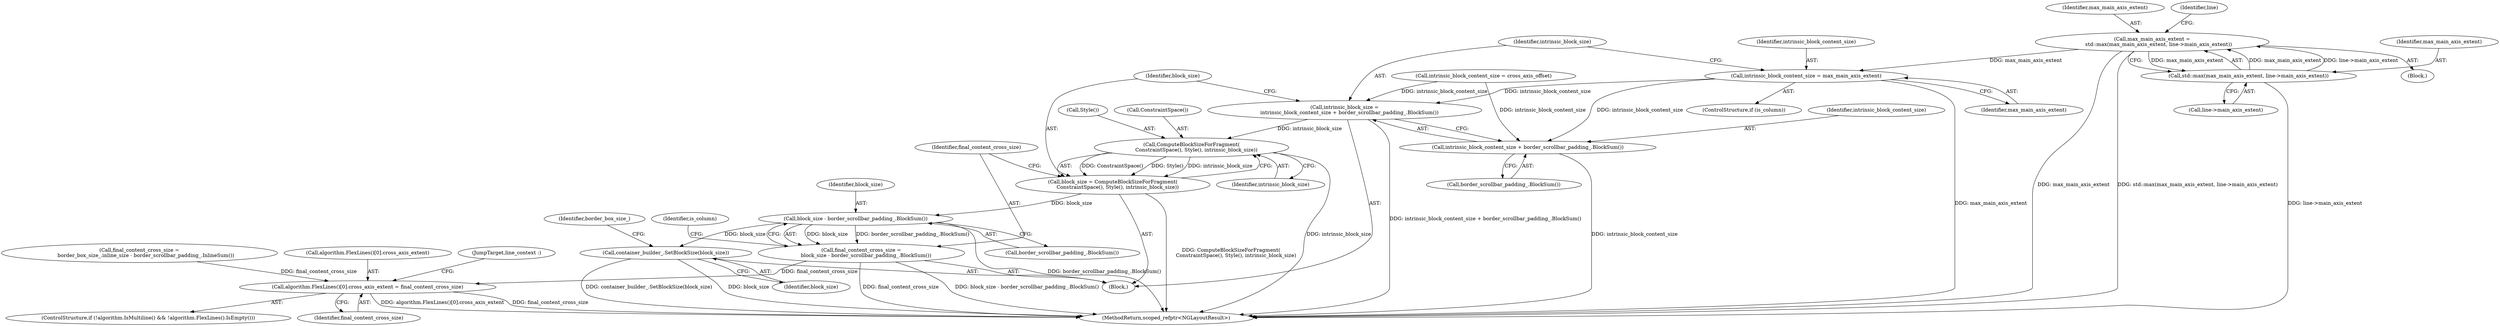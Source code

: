 digraph "0_Chrome_69ec52bd0b32622770a25952386596ccb4ad6434@API" {
"1000473" [label="(Call,max_main_axis_extent =\n        std::max(max_main_axis_extent, line->main_axis_extent))"];
"1000475" [label="(Call,std::max(max_main_axis_extent, line->main_axis_extent))"];
"1000473" [label="(Call,max_main_axis_extent =\n        std::max(max_main_axis_extent, line->main_axis_extent))"];
"1000486" [label="(Call,intrinsic_block_content_size = max_main_axis_extent)"];
"1000490" [label="(Call,intrinsic_block_size =\n      intrinsic_block_content_size + border_scrollbar_padding_.BlockSum())"];
"1000498" [label="(Call,ComputeBlockSizeForFragment(\n      ConstraintSpace(), Style(), intrinsic_block_size))"];
"1000496" [label="(Call,block_size = ComputeBlockSizeForFragment(\n      ConstraintSpace(), Style(), intrinsic_block_size))"];
"1000505" [label="(Call,block_size - border_scrollbar_padding_.BlockSum())"];
"1000503" [label="(Call,final_content_cross_size =\n      block_size - border_scrollbar_padding_.BlockSum())"];
"1000524" [label="(Call,algorithm.FlexLines()[0].cross_axis_extent = final_content_cross_size)"];
"1000594" [label="(Call,container_builder_.SetBlockSize(block_size))"];
"1000492" [label="(Call,intrinsic_block_content_size + border_scrollbar_padding_.BlockSum())"];
"1000347" [label="(Block,)"];
"1000594" [label="(Call,container_builder_.SetBlockSize(block_size))"];
"1000476" [label="(Identifier,max_main_axis_extent)"];
"1000490" [label="(Call,intrinsic_block_size =\n      intrinsic_block_content_size + border_scrollbar_padding_.BlockSum())"];
"1000504" [label="(Identifier,final_content_cross_size)"];
"1000491" [label="(Identifier,intrinsic_block_size)"];
"1000500" [label="(Call,Style())"];
"1000494" [label="(Call,border_scrollbar_padding_.BlockSum())"];
"1000518" [label="(ControlStructure,if (!algorithm.IsMultiline() && !algorithm.FlexLines().IsEmpty()))"];
"1000525" [label="(Call,algorithm.FlexLines()[0].cross_axis_extent)"];
"1000509" [label="(Identifier,is_column)"];
"1000481" [label="(Call,intrinsic_block_content_size = cross_axis_offset)"];
"1000474" [label="(Identifier,max_main_axis_extent)"];
"1000492" [label="(Call,intrinsic_block_content_size + border_scrollbar_padding_.BlockSum())"];
"1000342" [label="(Identifier,line)"];
"1000506" [label="(Identifier,block_size)"];
"1000595" [label="(Identifier,block_size)"];
"1000107" [label="(Block,)"];
"1000507" [label="(Call,border_scrollbar_padding_.BlockSum())"];
"1000531" [label="(JumpTarget,line_context :)"];
"1000610" [label="(MethodReturn,scoped_refptr<NGLayoutResult>)"];
"1000499" [label="(Call,ConstraintSpace())"];
"1000493" [label="(Identifier,intrinsic_block_content_size)"];
"1000497" [label="(Identifier,block_size)"];
"1000496" [label="(Call,block_size = ComputeBlockSizeForFragment(\n      ConstraintSpace(), Style(), intrinsic_block_size))"];
"1000503" [label="(Call,final_content_cross_size =\n      block_size - border_scrollbar_padding_.BlockSum())"];
"1000477" [label="(Call,line->main_axis_extent)"];
"1000484" [label="(ControlStructure,if (is_column))"];
"1000498" [label="(Call,ComputeBlockSizeForFragment(\n      ConstraintSpace(), Style(), intrinsic_block_size))"];
"1000473" [label="(Call,max_main_axis_extent =\n        std::max(max_main_axis_extent, line->main_axis_extent))"];
"1000524" [label="(Call,algorithm.FlexLines()[0].cross_axis_extent = final_content_cross_size)"];
"1000486" [label="(Call,intrinsic_block_content_size = max_main_axis_extent)"];
"1000501" [label="(Identifier,intrinsic_block_size)"];
"1000511" [label="(Call,final_content_cross_size =\n        border_box_size_.inline_size - border_scrollbar_padding_.InlineSum())"];
"1000475" [label="(Call,std::max(max_main_axis_extent, line->main_axis_extent))"];
"1000505" [label="(Call,block_size - border_scrollbar_padding_.BlockSum())"];
"1000530" [label="(Identifier,final_content_cross_size)"];
"1000487" [label="(Identifier,intrinsic_block_content_size)"];
"1000598" [label="(Identifier,border_box_size_)"];
"1000488" [label="(Identifier,max_main_axis_extent)"];
"1000473" -> "1000347"  [label="AST: "];
"1000473" -> "1000475"  [label="CFG: "];
"1000474" -> "1000473"  [label="AST: "];
"1000475" -> "1000473"  [label="AST: "];
"1000342" -> "1000473"  [label="CFG: "];
"1000473" -> "1000610"  [label="DDG: max_main_axis_extent"];
"1000473" -> "1000610"  [label="DDG: std::max(max_main_axis_extent, line->main_axis_extent)"];
"1000475" -> "1000473"  [label="DDG: max_main_axis_extent"];
"1000475" -> "1000473"  [label="DDG: line->main_axis_extent"];
"1000473" -> "1000475"  [label="DDG: max_main_axis_extent"];
"1000473" -> "1000486"  [label="DDG: max_main_axis_extent"];
"1000475" -> "1000477"  [label="CFG: "];
"1000476" -> "1000475"  [label="AST: "];
"1000477" -> "1000475"  [label="AST: "];
"1000475" -> "1000610"  [label="DDG: line->main_axis_extent"];
"1000486" -> "1000484"  [label="AST: "];
"1000486" -> "1000488"  [label="CFG: "];
"1000487" -> "1000486"  [label="AST: "];
"1000488" -> "1000486"  [label="AST: "];
"1000491" -> "1000486"  [label="CFG: "];
"1000486" -> "1000610"  [label="DDG: max_main_axis_extent"];
"1000486" -> "1000490"  [label="DDG: intrinsic_block_content_size"];
"1000486" -> "1000492"  [label="DDG: intrinsic_block_content_size"];
"1000490" -> "1000107"  [label="AST: "];
"1000490" -> "1000492"  [label="CFG: "];
"1000491" -> "1000490"  [label="AST: "];
"1000492" -> "1000490"  [label="AST: "];
"1000497" -> "1000490"  [label="CFG: "];
"1000490" -> "1000610"  [label="DDG: intrinsic_block_content_size + border_scrollbar_padding_.BlockSum()"];
"1000481" -> "1000490"  [label="DDG: intrinsic_block_content_size"];
"1000490" -> "1000498"  [label="DDG: intrinsic_block_size"];
"1000498" -> "1000496"  [label="AST: "];
"1000498" -> "1000501"  [label="CFG: "];
"1000499" -> "1000498"  [label="AST: "];
"1000500" -> "1000498"  [label="AST: "];
"1000501" -> "1000498"  [label="AST: "];
"1000496" -> "1000498"  [label="CFG: "];
"1000498" -> "1000610"  [label="DDG: intrinsic_block_size"];
"1000498" -> "1000496"  [label="DDG: ConstraintSpace()"];
"1000498" -> "1000496"  [label="DDG: Style()"];
"1000498" -> "1000496"  [label="DDG: intrinsic_block_size"];
"1000496" -> "1000107"  [label="AST: "];
"1000497" -> "1000496"  [label="AST: "];
"1000504" -> "1000496"  [label="CFG: "];
"1000496" -> "1000610"  [label="DDG: ComputeBlockSizeForFragment(\n      ConstraintSpace(), Style(), intrinsic_block_size)"];
"1000496" -> "1000505"  [label="DDG: block_size"];
"1000505" -> "1000503"  [label="AST: "];
"1000505" -> "1000507"  [label="CFG: "];
"1000506" -> "1000505"  [label="AST: "];
"1000507" -> "1000505"  [label="AST: "];
"1000503" -> "1000505"  [label="CFG: "];
"1000505" -> "1000610"  [label="DDG: border_scrollbar_padding_.BlockSum()"];
"1000505" -> "1000503"  [label="DDG: block_size"];
"1000505" -> "1000503"  [label="DDG: border_scrollbar_padding_.BlockSum()"];
"1000505" -> "1000594"  [label="DDG: block_size"];
"1000503" -> "1000107"  [label="AST: "];
"1000504" -> "1000503"  [label="AST: "];
"1000509" -> "1000503"  [label="CFG: "];
"1000503" -> "1000610"  [label="DDG: block_size - border_scrollbar_padding_.BlockSum()"];
"1000503" -> "1000610"  [label="DDG: final_content_cross_size"];
"1000503" -> "1000524"  [label="DDG: final_content_cross_size"];
"1000524" -> "1000518"  [label="AST: "];
"1000524" -> "1000530"  [label="CFG: "];
"1000525" -> "1000524"  [label="AST: "];
"1000530" -> "1000524"  [label="AST: "];
"1000531" -> "1000524"  [label="CFG: "];
"1000524" -> "1000610"  [label="DDG: algorithm.FlexLines()[0].cross_axis_extent"];
"1000524" -> "1000610"  [label="DDG: final_content_cross_size"];
"1000511" -> "1000524"  [label="DDG: final_content_cross_size"];
"1000594" -> "1000107"  [label="AST: "];
"1000594" -> "1000595"  [label="CFG: "];
"1000595" -> "1000594"  [label="AST: "];
"1000598" -> "1000594"  [label="CFG: "];
"1000594" -> "1000610"  [label="DDG: block_size"];
"1000594" -> "1000610"  [label="DDG: container_builder_.SetBlockSize(block_size)"];
"1000492" -> "1000494"  [label="CFG: "];
"1000493" -> "1000492"  [label="AST: "];
"1000494" -> "1000492"  [label="AST: "];
"1000492" -> "1000610"  [label="DDG: intrinsic_block_content_size"];
"1000481" -> "1000492"  [label="DDG: intrinsic_block_content_size"];
}
